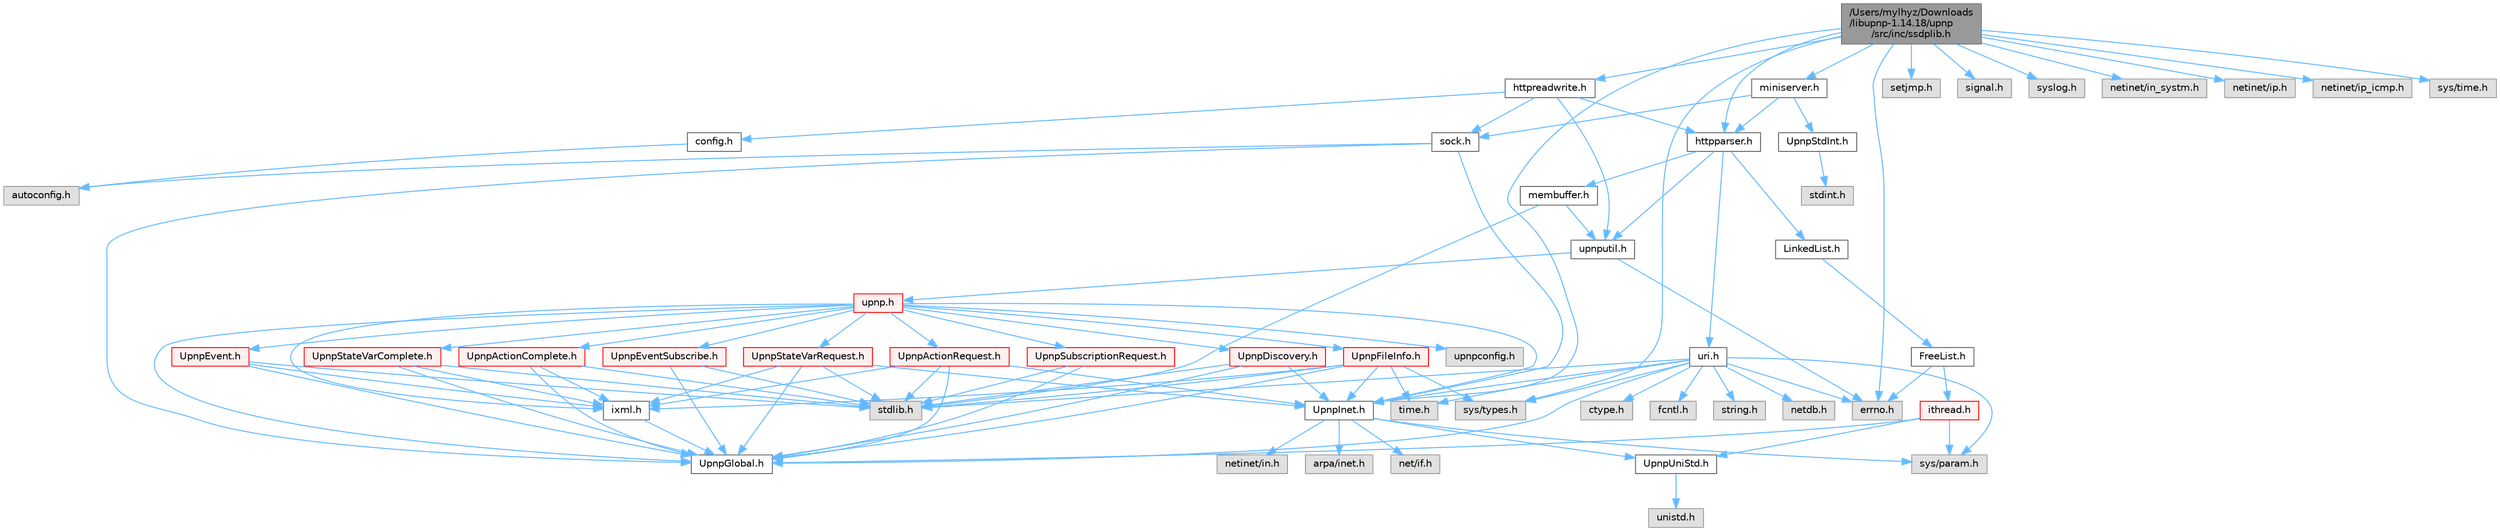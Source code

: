 digraph "/Users/mylhyz/Downloads/libupnp-1.14.18/upnp/src/inc/ssdplib.h"
{
 // LATEX_PDF_SIZE
  bgcolor="transparent";
  edge [fontname=Helvetica,fontsize=10,labelfontname=Helvetica,labelfontsize=10];
  node [fontname=Helvetica,fontsize=10,shape=box,height=0.2,width=0.4];
  Node1 [id="Node000001",label="/Users/mylhyz/Downloads\l/libupnp-1.14.18/upnp\l/src/inc/ssdplib.h",height=0.2,width=0.4,color="gray40", fillcolor="grey60", style="filled", fontcolor="black",tooltip=" "];
  Node1 -> Node2 [id="edge1_Node000001_Node000002",color="steelblue1",style="solid",tooltip=" "];
  Node2 [id="Node000002",label="UpnpInet.h",height=0.2,width=0.4,color="grey40", fillcolor="white", style="filled",URL="$UpnpInet_8h.html",tooltip="Provides a platform independent way to include TCP/IP types and functions."];
  Node2 -> Node3 [id="edge2_Node000002_Node000003",color="steelblue1",style="solid",tooltip=" "];
  Node3 [id="Node000003",label="UpnpUniStd.h",height=0.2,width=0.4,color="grey40", fillcolor="white", style="filled",URL="$UpnpUniStd_8h_source.html",tooltip=" "];
  Node3 -> Node4 [id="edge3_Node000003_Node000004",color="steelblue1",style="solid",tooltip=" "];
  Node4 [id="Node000004",label="unistd.h",height=0.2,width=0.4,color="grey60", fillcolor="#E0E0E0", style="filled",tooltip=" "];
  Node2 -> Node5 [id="edge4_Node000002_Node000005",color="steelblue1",style="solid",tooltip=" "];
  Node5 [id="Node000005",label="sys/param.h",height=0.2,width=0.4,color="grey60", fillcolor="#E0E0E0", style="filled",tooltip=" "];
  Node2 -> Node6 [id="edge5_Node000002_Node000006",color="steelblue1",style="solid",tooltip=" "];
  Node6 [id="Node000006",label="arpa/inet.h",height=0.2,width=0.4,color="grey60", fillcolor="#E0E0E0", style="filled",tooltip=" "];
  Node2 -> Node7 [id="edge6_Node000002_Node000007",color="steelblue1",style="solid",tooltip=" "];
  Node7 [id="Node000007",label="net/if.h",height=0.2,width=0.4,color="grey60", fillcolor="#E0E0E0", style="filled",tooltip=" "];
  Node2 -> Node8 [id="edge7_Node000002_Node000008",color="steelblue1",style="solid",tooltip=" "];
  Node8 [id="Node000008",label="netinet/in.h",height=0.2,width=0.4,color="grey60", fillcolor="#E0E0E0", style="filled",tooltip=" "];
  Node1 -> Node9 [id="edge8_Node000001_Node000009",color="steelblue1",style="solid",tooltip=" "];
  Node9 [id="Node000009",label="httpparser.h",height=0.2,width=0.4,color="grey40", fillcolor="white", style="filled",URL="$httpparser_8h.html",tooltip=" "];
  Node9 -> Node10 [id="edge9_Node000009_Node000010",color="steelblue1",style="solid",tooltip=" "];
  Node10 [id="Node000010",label="LinkedList.h",height=0.2,width=0.4,color="grey40", fillcolor="white", style="filled",URL="$LinkedList_8h.html",tooltip=" "];
  Node10 -> Node11 [id="edge10_Node000010_Node000011",color="steelblue1",style="solid",tooltip=" "];
  Node11 [id="Node000011",label="FreeList.h",height=0.2,width=0.4,color="grey40", fillcolor="white", style="filled",URL="$FreeList_8h.html",tooltip=" "];
  Node11 -> Node12 [id="edge11_Node000011_Node000012",color="steelblue1",style="solid",tooltip=" "];
  Node12 [id="Node000012",label="ithread.h",height=0.2,width=0.4,color="red", fillcolor="#FFF0F0", style="filled",URL="$ithread_8h.html",tooltip=" "];
  Node12 -> Node5 [id="edge12_Node000012_Node000005",color="steelblue1",style="solid",tooltip=" "];
  Node12 -> Node13 [id="edge13_Node000012_Node000013",color="steelblue1",style="solid",tooltip=" "];
  Node13 [id="Node000013",label="UpnpGlobal.h",height=0.2,width=0.4,color="grey40", fillcolor="white", style="filled",URL="$UpnpGlobal_8h.html",tooltip="Defines constants that for some reason are not defined on some systems."];
  Node12 -> Node3 [id="edge14_Node000012_Node000003",color="steelblue1",style="solid",tooltip=" "];
  Node11 -> Node15 [id="edge15_Node000011_Node000015",color="steelblue1",style="solid",tooltip=" "];
  Node15 [id="Node000015",label="errno.h",height=0.2,width=0.4,color="grey60", fillcolor="#E0E0E0", style="filled",tooltip=" "];
  Node9 -> Node16 [id="edge16_Node000009_Node000016",color="steelblue1",style="solid",tooltip=" "];
  Node16 [id="Node000016",label="membuffer.h",height=0.2,width=0.4,color="grey40", fillcolor="white", style="filled",URL="$membuffer_8h.html",tooltip=" "];
  Node16 -> Node17 [id="edge17_Node000016_Node000017",color="steelblue1",style="solid",tooltip=" "];
  Node17 [id="Node000017",label="upnputil.h",height=0.2,width=0.4,color="grey40", fillcolor="white", style="filled",URL="$upnputil_8h.html",tooltip=" "];
  Node17 -> Node18 [id="edge18_Node000017_Node000018",color="steelblue1",style="solid",tooltip=" "];
  Node18 [id="Node000018",label="upnp.h",height=0.2,width=0.4,color="red", fillcolor="#FFF0F0", style="filled",URL="$upnp_8h.html",tooltip=" "];
  Node18 -> Node13 [id="edge19_Node000018_Node000013",color="steelblue1",style="solid",tooltip=" "];
  Node18 -> Node2 [id="edge20_Node000018_Node000002",color="steelblue1",style="solid",tooltip=" "];
  Node18 -> Node19 [id="edge21_Node000018_Node000019",color="steelblue1",style="solid",tooltip=" "];
  Node19 [id="Node000019",label="ixml.h",height=0.2,width=0.4,color="grey40", fillcolor="white", style="filled",URL="$ixml_8h.html",tooltip=" "];
  Node19 -> Node13 [id="edge22_Node000019_Node000013",color="steelblue1",style="solid",tooltip=" "];
  Node18 -> Node20 [id="edge23_Node000018_Node000020",color="steelblue1",style="solid",tooltip=" "];
  Node20 [id="Node000020",label="upnpconfig.h",height=0.2,width=0.4,color="grey60", fillcolor="#E0E0E0", style="filled",tooltip=" "];
  Node18 -> Node21 [id="edge24_Node000018_Node000021",color="steelblue1",style="solid",tooltip=" "];
  Node21 [id="Node000021",label="UpnpActionComplete.h",height=0.2,width=0.4,color="red", fillcolor="#FFF0F0", style="filled",URL="$UpnpActionComplete_8h.html",tooltip="Header file for UpnpActionComplete methods."];
  Node21 -> Node22 [id="edge25_Node000021_Node000022",color="steelblue1",style="solid",tooltip=" "];
  Node22 [id="Node000022",label="stdlib.h",height=0.2,width=0.4,color="grey60", fillcolor="#E0E0E0", style="filled",tooltip=" "];
  Node21 -> Node13 [id="edge26_Node000021_Node000013",color="steelblue1",style="solid",tooltip=" "];
  Node21 -> Node19 [id="edge27_Node000021_Node000019",color="steelblue1",style="solid",tooltip=" "];
  Node18 -> Node24 [id="edge28_Node000018_Node000024",color="steelblue1",style="solid",tooltip=" "];
  Node24 [id="Node000024",label="UpnpActionRequest.h",height=0.2,width=0.4,color="red", fillcolor="#FFF0F0", style="filled",URL="$UpnpActionRequest_8h.html",tooltip="Header file for UpnpActionRequest methods."];
  Node24 -> Node22 [id="edge29_Node000024_Node000022",color="steelblue1",style="solid",tooltip=" "];
  Node24 -> Node13 [id="edge30_Node000024_Node000013",color="steelblue1",style="solid",tooltip=" "];
  Node24 -> Node2 [id="edge31_Node000024_Node000002",color="steelblue1",style="solid",tooltip=" "];
  Node24 -> Node19 [id="edge32_Node000024_Node000019",color="steelblue1",style="solid",tooltip=" "];
  Node18 -> Node25 [id="edge33_Node000018_Node000025",color="steelblue1",style="solid",tooltip=" "];
  Node25 [id="Node000025",label="UpnpDiscovery.h",height=0.2,width=0.4,color="red", fillcolor="#FFF0F0", style="filled",URL="$UpnpDiscovery_8h.html",tooltip="Header file for UpnpDiscovery methods."];
  Node25 -> Node22 [id="edge34_Node000025_Node000022",color="steelblue1",style="solid",tooltip=" "];
  Node25 -> Node13 [id="edge35_Node000025_Node000013",color="steelblue1",style="solid",tooltip=" "];
  Node25 -> Node2 [id="edge36_Node000025_Node000002",color="steelblue1",style="solid",tooltip=" "];
  Node18 -> Node26 [id="edge37_Node000018_Node000026",color="steelblue1",style="solid",tooltip=" "];
  Node26 [id="Node000026",label="UpnpEvent.h",height=0.2,width=0.4,color="red", fillcolor="#FFF0F0", style="filled",URL="$UpnpEvent_8h.html",tooltip="Header file for UpnpEvent methods."];
  Node26 -> Node22 [id="edge38_Node000026_Node000022",color="steelblue1",style="solid",tooltip=" "];
  Node26 -> Node13 [id="edge39_Node000026_Node000013",color="steelblue1",style="solid",tooltip=" "];
  Node26 -> Node19 [id="edge40_Node000026_Node000019",color="steelblue1",style="solid",tooltip=" "];
  Node18 -> Node27 [id="edge41_Node000018_Node000027",color="steelblue1",style="solid",tooltip=" "];
  Node27 [id="Node000027",label="UpnpEventSubscribe.h",height=0.2,width=0.4,color="red", fillcolor="#FFF0F0", style="filled",URL="$UpnpEventSubscribe_8h.html",tooltip="Header file for UpnpEventSubscribe methods."];
  Node27 -> Node22 [id="edge42_Node000027_Node000022",color="steelblue1",style="solid",tooltip=" "];
  Node27 -> Node13 [id="edge43_Node000027_Node000013",color="steelblue1",style="solid",tooltip=" "];
  Node18 -> Node28 [id="edge44_Node000018_Node000028",color="steelblue1",style="solid",tooltip=" "];
  Node28 [id="Node000028",label="UpnpFileInfo.h",height=0.2,width=0.4,color="red", fillcolor="#FFF0F0", style="filled",URL="$UpnpFileInfo_8h.html",tooltip="Header file for UpnpFileInfo methods."];
  Node28 -> Node22 [id="edge45_Node000028_Node000022",color="steelblue1",style="solid",tooltip=" "];
  Node28 -> Node13 [id="edge46_Node000028_Node000013",color="steelblue1",style="solid",tooltip=" "];
  Node28 -> Node2 [id="edge47_Node000028_Node000002",color="steelblue1",style="solid",tooltip=" "];
  Node28 -> Node19 [id="edge48_Node000028_Node000019",color="steelblue1",style="solid",tooltip=" "];
  Node28 -> Node30 [id="edge49_Node000028_Node000030",color="steelblue1",style="solid",tooltip=" "];
  Node30 [id="Node000030",label="sys/types.h",height=0.2,width=0.4,color="grey60", fillcolor="#E0E0E0", style="filled",tooltip=" "];
  Node28 -> Node31 [id="edge50_Node000028_Node000031",color="steelblue1",style="solid",tooltip=" "];
  Node31 [id="Node000031",label="time.h",height=0.2,width=0.4,color="grey60", fillcolor="#E0E0E0", style="filled",tooltip=" "];
  Node18 -> Node32 [id="edge51_Node000018_Node000032",color="steelblue1",style="solid",tooltip=" "];
  Node32 [id="Node000032",label="UpnpStateVarComplete.h",height=0.2,width=0.4,color="red", fillcolor="#FFF0F0", style="filled",URL="$UpnpStateVarComplete_8h.html",tooltip="Header file for UpnpStateVarComplete methods."];
  Node32 -> Node22 [id="edge52_Node000032_Node000022",color="steelblue1",style="solid",tooltip=" "];
  Node32 -> Node13 [id="edge53_Node000032_Node000013",color="steelblue1",style="solid",tooltip=" "];
  Node32 -> Node19 [id="edge54_Node000032_Node000019",color="steelblue1",style="solid",tooltip=" "];
  Node18 -> Node33 [id="edge55_Node000018_Node000033",color="steelblue1",style="solid",tooltip=" "];
  Node33 [id="Node000033",label="UpnpStateVarRequest.h",height=0.2,width=0.4,color="red", fillcolor="#FFF0F0", style="filled",URL="$UpnpStateVarRequest_8h.html",tooltip="Header file for UpnpStateVarRequest methods."];
  Node33 -> Node22 [id="edge56_Node000033_Node000022",color="steelblue1",style="solid",tooltip=" "];
  Node33 -> Node13 [id="edge57_Node000033_Node000013",color="steelblue1",style="solid",tooltip=" "];
  Node33 -> Node2 [id="edge58_Node000033_Node000002",color="steelblue1",style="solid",tooltip=" "];
  Node33 -> Node19 [id="edge59_Node000033_Node000019",color="steelblue1",style="solid",tooltip=" "];
  Node18 -> Node34 [id="edge60_Node000018_Node000034",color="steelblue1",style="solid",tooltip=" "];
  Node34 [id="Node000034",label="UpnpSubscriptionRequest.h",height=0.2,width=0.4,color="red", fillcolor="#FFF0F0", style="filled",URL="$UpnpSubscriptionRequest_8h.html",tooltip="Header file for UpnpSubscriptionRequest methods."];
  Node34 -> Node22 [id="edge61_Node000034_Node000022",color="steelblue1",style="solid",tooltip=" "];
  Node34 -> Node13 [id="edge62_Node000034_Node000013",color="steelblue1",style="solid",tooltip=" "];
  Node17 -> Node15 [id="edge63_Node000017_Node000015",color="steelblue1",style="solid",tooltip=" "];
  Node16 -> Node22 [id="edge64_Node000016_Node000022",color="steelblue1",style="solid",tooltip=" "];
  Node9 -> Node17 [id="edge65_Node000009_Node000017",color="steelblue1",style="solid",tooltip=" "];
  Node9 -> Node36 [id="edge66_Node000009_Node000036",color="steelblue1",style="solid",tooltip=" "];
  Node36 [id="Node000036",label="uri.h",height=0.2,width=0.4,color="grey40", fillcolor="white", style="filled",URL="$uri_8h.html",tooltip=" "];
  Node36 -> Node5 [id="edge67_Node000036_Node000005",color="steelblue1",style="solid",tooltip=" "];
  Node36 -> Node13 [id="edge68_Node000036_Node000013",color="steelblue1",style="solid",tooltip=" "];
  Node36 -> Node2 [id="edge69_Node000036_Node000002",color="steelblue1",style="solid",tooltip=" "];
  Node36 -> Node37 [id="edge70_Node000036_Node000037",color="steelblue1",style="solid",tooltip=" "];
  Node37 [id="Node000037",label="ctype.h",height=0.2,width=0.4,color="grey60", fillcolor="#E0E0E0", style="filled",tooltip=" "];
  Node36 -> Node15 [id="edge71_Node000036_Node000015",color="steelblue1",style="solid",tooltip=" "];
  Node36 -> Node38 [id="edge72_Node000036_Node000038",color="steelblue1",style="solid",tooltip=" "];
  Node38 [id="Node000038",label="fcntl.h",height=0.2,width=0.4,color="grey60", fillcolor="#E0E0E0", style="filled",tooltip=" "];
  Node36 -> Node22 [id="edge73_Node000036_Node000022",color="steelblue1",style="solid",tooltip=" "];
  Node36 -> Node39 [id="edge74_Node000036_Node000039",color="steelblue1",style="solid",tooltip=" "];
  Node39 [id="Node000039",label="string.h",height=0.2,width=0.4,color="grey60", fillcolor="#E0E0E0", style="filled",tooltip=" "];
  Node36 -> Node30 [id="edge75_Node000036_Node000030",color="steelblue1",style="solid",tooltip=" "];
  Node36 -> Node31 [id="edge76_Node000036_Node000031",color="steelblue1",style="solid",tooltip=" "];
  Node36 -> Node40 [id="edge77_Node000036_Node000040",color="steelblue1",style="solid",tooltip=" "];
  Node40 [id="Node000040",label="netdb.h",height=0.2,width=0.4,color="grey60", fillcolor="#E0E0E0", style="filled",tooltip=" "];
  Node1 -> Node41 [id="edge78_Node000001_Node000041",color="steelblue1",style="solid",tooltip=" "];
  Node41 [id="Node000041",label="httpreadwrite.h",height=0.2,width=0.4,color="grey40", fillcolor="white", style="filled",URL="$httpreadwrite_8h_source.html",tooltip=" "];
  Node41 -> Node42 [id="edge79_Node000041_Node000042",color="steelblue1",style="solid",tooltip=" "];
  Node42 [id="Node000042",label="config.h",height=0.2,width=0.4,color="grey40", fillcolor="white", style="filled",URL="$config_8h_source.html",tooltip=" "];
  Node42 -> Node43 [id="edge80_Node000042_Node000043",color="steelblue1",style="solid",tooltip=" "];
  Node43 [id="Node000043",label="autoconfig.h",height=0.2,width=0.4,color="grey60", fillcolor="#E0E0E0", style="filled",tooltip=" "];
  Node41 -> Node9 [id="edge81_Node000041_Node000009",color="steelblue1",style="solid",tooltip=" "];
  Node41 -> Node44 [id="edge82_Node000041_Node000044",color="steelblue1",style="solid",tooltip=" "];
  Node44 [id="Node000044",label="sock.h",height=0.2,width=0.4,color="grey40", fillcolor="white", style="filled",URL="$sock_8h.html",tooltip=" "];
  Node44 -> Node13 [id="edge83_Node000044_Node000013",color="steelblue1",style="solid",tooltip=" "];
  Node44 -> Node2 [id="edge84_Node000044_Node000002",color="steelblue1",style="solid",tooltip=" "];
  Node44 -> Node43 [id="edge85_Node000044_Node000043",color="steelblue1",style="solid",tooltip=" "];
  Node41 -> Node17 [id="edge86_Node000041_Node000017",color="steelblue1",style="solid",tooltip=" "];
  Node1 -> Node45 [id="edge87_Node000001_Node000045",color="steelblue1",style="solid",tooltip=" "];
  Node45 [id="Node000045",label="miniserver.h",height=0.2,width=0.4,color="grey40", fillcolor="white", style="filled",URL="$miniserver_8h.html",tooltip=" "];
  Node45 -> Node46 [id="edge88_Node000045_Node000046",color="steelblue1",style="solid",tooltip=" "];
  Node46 [id="Node000046",label="UpnpStdInt.h",height=0.2,width=0.4,color="grey40", fillcolor="white", style="filled",URL="$UpnpStdInt_8h_source.html",tooltip=" "];
  Node46 -> Node47 [id="edge89_Node000046_Node000047",color="steelblue1",style="solid",tooltip=" "];
  Node47 [id="Node000047",label="stdint.h",height=0.2,width=0.4,color="grey60", fillcolor="#E0E0E0", style="filled",tooltip=" "];
  Node45 -> Node9 [id="edge90_Node000045_Node000009",color="steelblue1",style="solid",tooltip=" "];
  Node45 -> Node44 [id="edge91_Node000045_Node000044",color="steelblue1",style="solid",tooltip=" "];
  Node1 -> Node15 [id="edge92_Node000001_Node000015",color="steelblue1",style="solid",tooltip=" "];
  Node1 -> Node48 [id="edge93_Node000001_Node000048",color="steelblue1",style="solid",tooltip=" "];
  Node48 [id="Node000048",label="setjmp.h",height=0.2,width=0.4,color="grey60", fillcolor="#E0E0E0", style="filled",tooltip=" "];
  Node1 -> Node49 [id="edge94_Node000001_Node000049",color="steelblue1",style="solid",tooltip=" "];
  Node49 [id="Node000049",label="signal.h",height=0.2,width=0.4,color="grey60", fillcolor="#E0E0E0", style="filled",tooltip=" "];
  Node1 -> Node30 [id="edge95_Node000001_Node000030",color="steelblue1",style="solid",tooltip=" "];
  Node1 -> Node50 [id="edge96_Node000001_Node000050",color="steelblue1",style="solid",tooltip=" "];
  Node50 [id="Node000050",label="syslog.h",height=0.2,width=0.4,color="grey60", fillcolor="#E0E0E0", style="filled",tooltip=" "];
  Node1 -> Node51 [id="edge97_Node000001_Node000051",color="steelblue1",style="solid",tooltip=" "];
  Node51 [id="Node000051",label="netinet/in_systm.h",height=0.2,width=0.4,color="grey60", fillcolor="#E0E0E0", style="filled",tooltip=" "];
  Node1 -> Node52 [id="edge98_Node000001_Node000052",color="steelblue1",style="solid",tooltip=" "];
  Node52 [id="Node000052",label="netinet/ip.h",height=0.2,width=0.4,color="grey60", fillcolor="#E0E0E0", style="filled",tooltip=" "];
  Node1 -> Node53 [id="edge99_Node000001_Node000053",color="steelblue1",style="solid",tooltip=" "];
  Node53 [id="Node000053",label="netinet/ip_icmp.h",height=0.2,width=0.4,color="grey60", fillcolor="#E0E0E0", style="filled",tooltip=" "];
  Node1 -> Node54 [id="edge100_Node000001_Node000054",color="steelblue1",style="solid",tooltip=" "];
  Node54 [id="Node000054",label="sys/time.h",height=0.2,width=0.4,color="grey60", fillcolor="#E0E0E0", style="filled",tooltip=" "];
}
